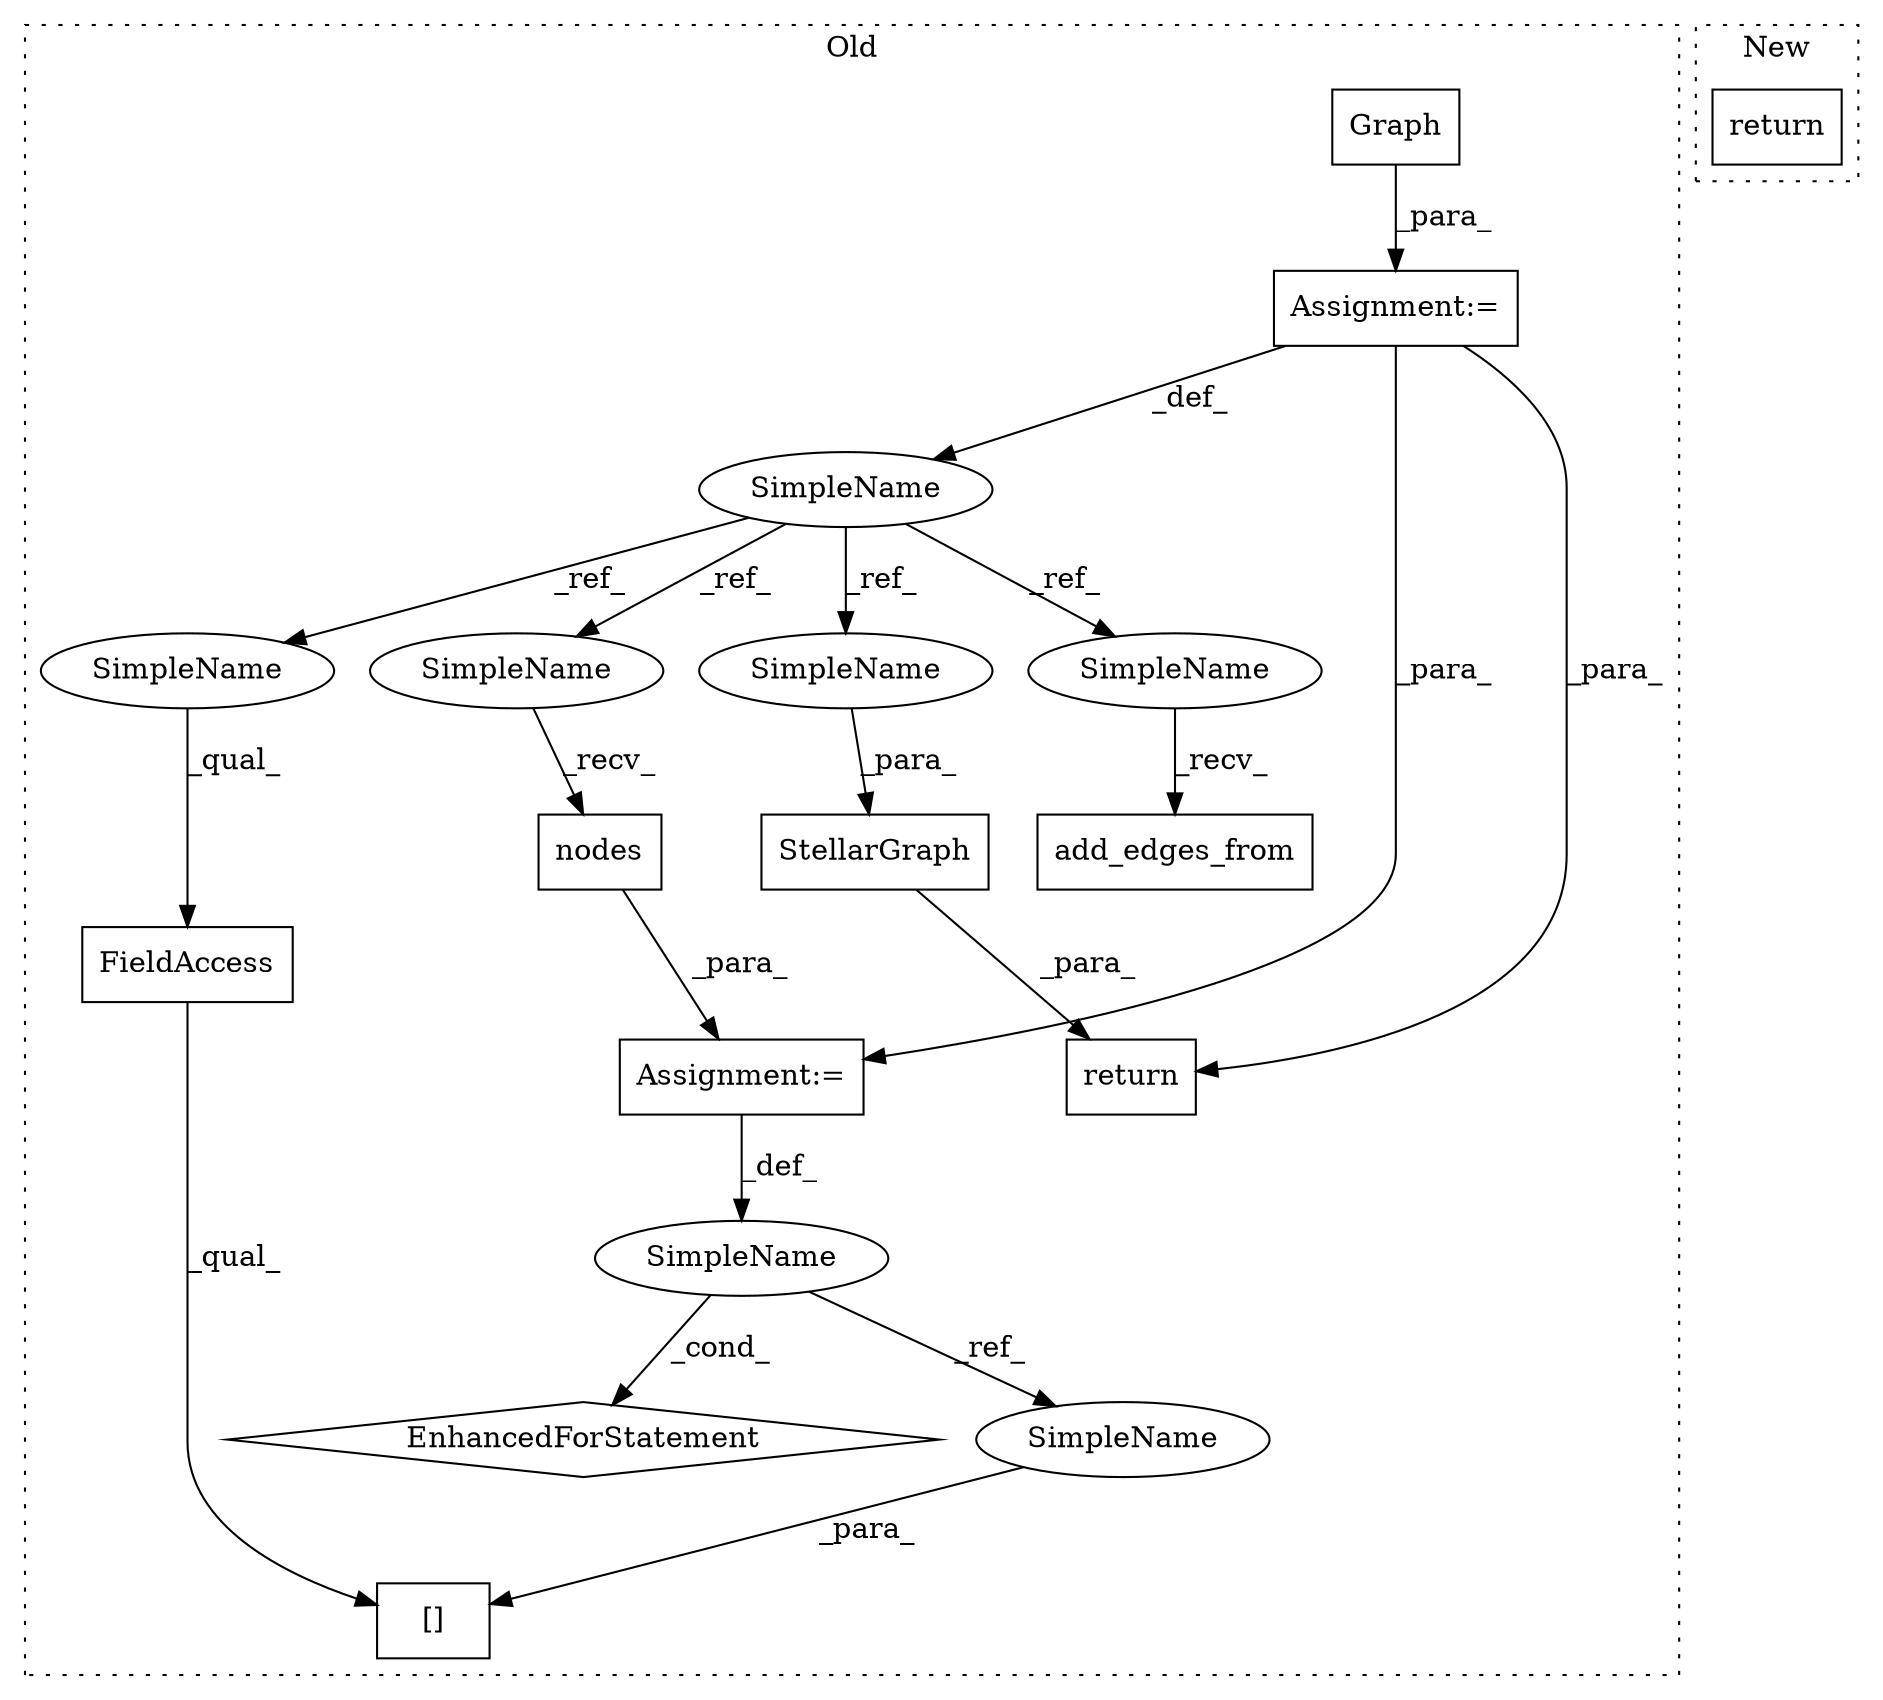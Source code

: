 digraph G {
subgraph cluster0 {
1 [label="nodes" a="32" s="949" l="7" shape="box"];
3 [label="Assignment:=" a="7" s="883,956" l="53,2" shape="box"];
4 [label="EnhancedForStatement" a="70" s="883,956" l="53,2" shape="diamond"];
5 [label="SimpleName" a="42" s="266" l="1" shape="ellipse"];
6 [label="StellarGraph" a="32" s="1102,1116" l="13,1" shape="box"];
7 [label="[]" a="2" s="1002,1014" l="8,1" shape="box"];
8 [label="return" a="41" s="1123" l="7" shape="box"];
9 [label="FieldAccess" a="22" s="1002" l="7" shape="box"];
10 [label="SimpleName" a="42" s="940" l="4" shape="ellipse"];
11 [label="Graph" a="32" s="277" l="7" shape="box"];
12 [label="add_edges_from" a="32" s="831,851" l="15,1" shape="box"];
13 [label="Assignment:=" a="7" s="267" l="1" shape="box"];
14 [label="SimpleName" a="42" s="829" l="1" shape="ellipse"];
15 [label="SimpleName" a="42" s="1002" l="1" shape="ellipse"];
16 [label="SimpleName" a="42" s="947" l="1" shape="ellipse"];
17 [label="SimpleName" a="42" s="1115" l="1" shape="ellipse"];
18 [label="SimpleName" a="42" s="1010" l="4" shape="ellipse"];
label = "Old";
style="dotted";
}
subgraph cluster1 {
2 [label="return" a="41" s="962" l="7" shape="box"];
label = "New";
style="dotted";
}
1 -> 3 [label="_para_"];
3 -> 10 [label="_def_"];
5 -> 14 [label="_ref_"];
5 -> 15 [label="_ref_"];
5 -> 16 [label="_ref_"];
5 -> 17 [label="_ref_"];
6 -> 8 [label="_para_"];
9 -> 7 [label="_qual_"];
10 -> 18 [label="_ref_"];
10 -> 4 [label="_cond_"];
11 -> 13 [label="_para_"];
13 -> 3 [label="_para_"];
13 -> 5 [label="_def_"];
13 -> 8 [label="_para_"];
14 -> 12 [label="_recv_"];
15 -> 9 [label="_qual_"];
16 -> 1 [label="_recv_"];
17 -> 6 [label="_para_"];
18 -> 7 [label="_para_"];
}